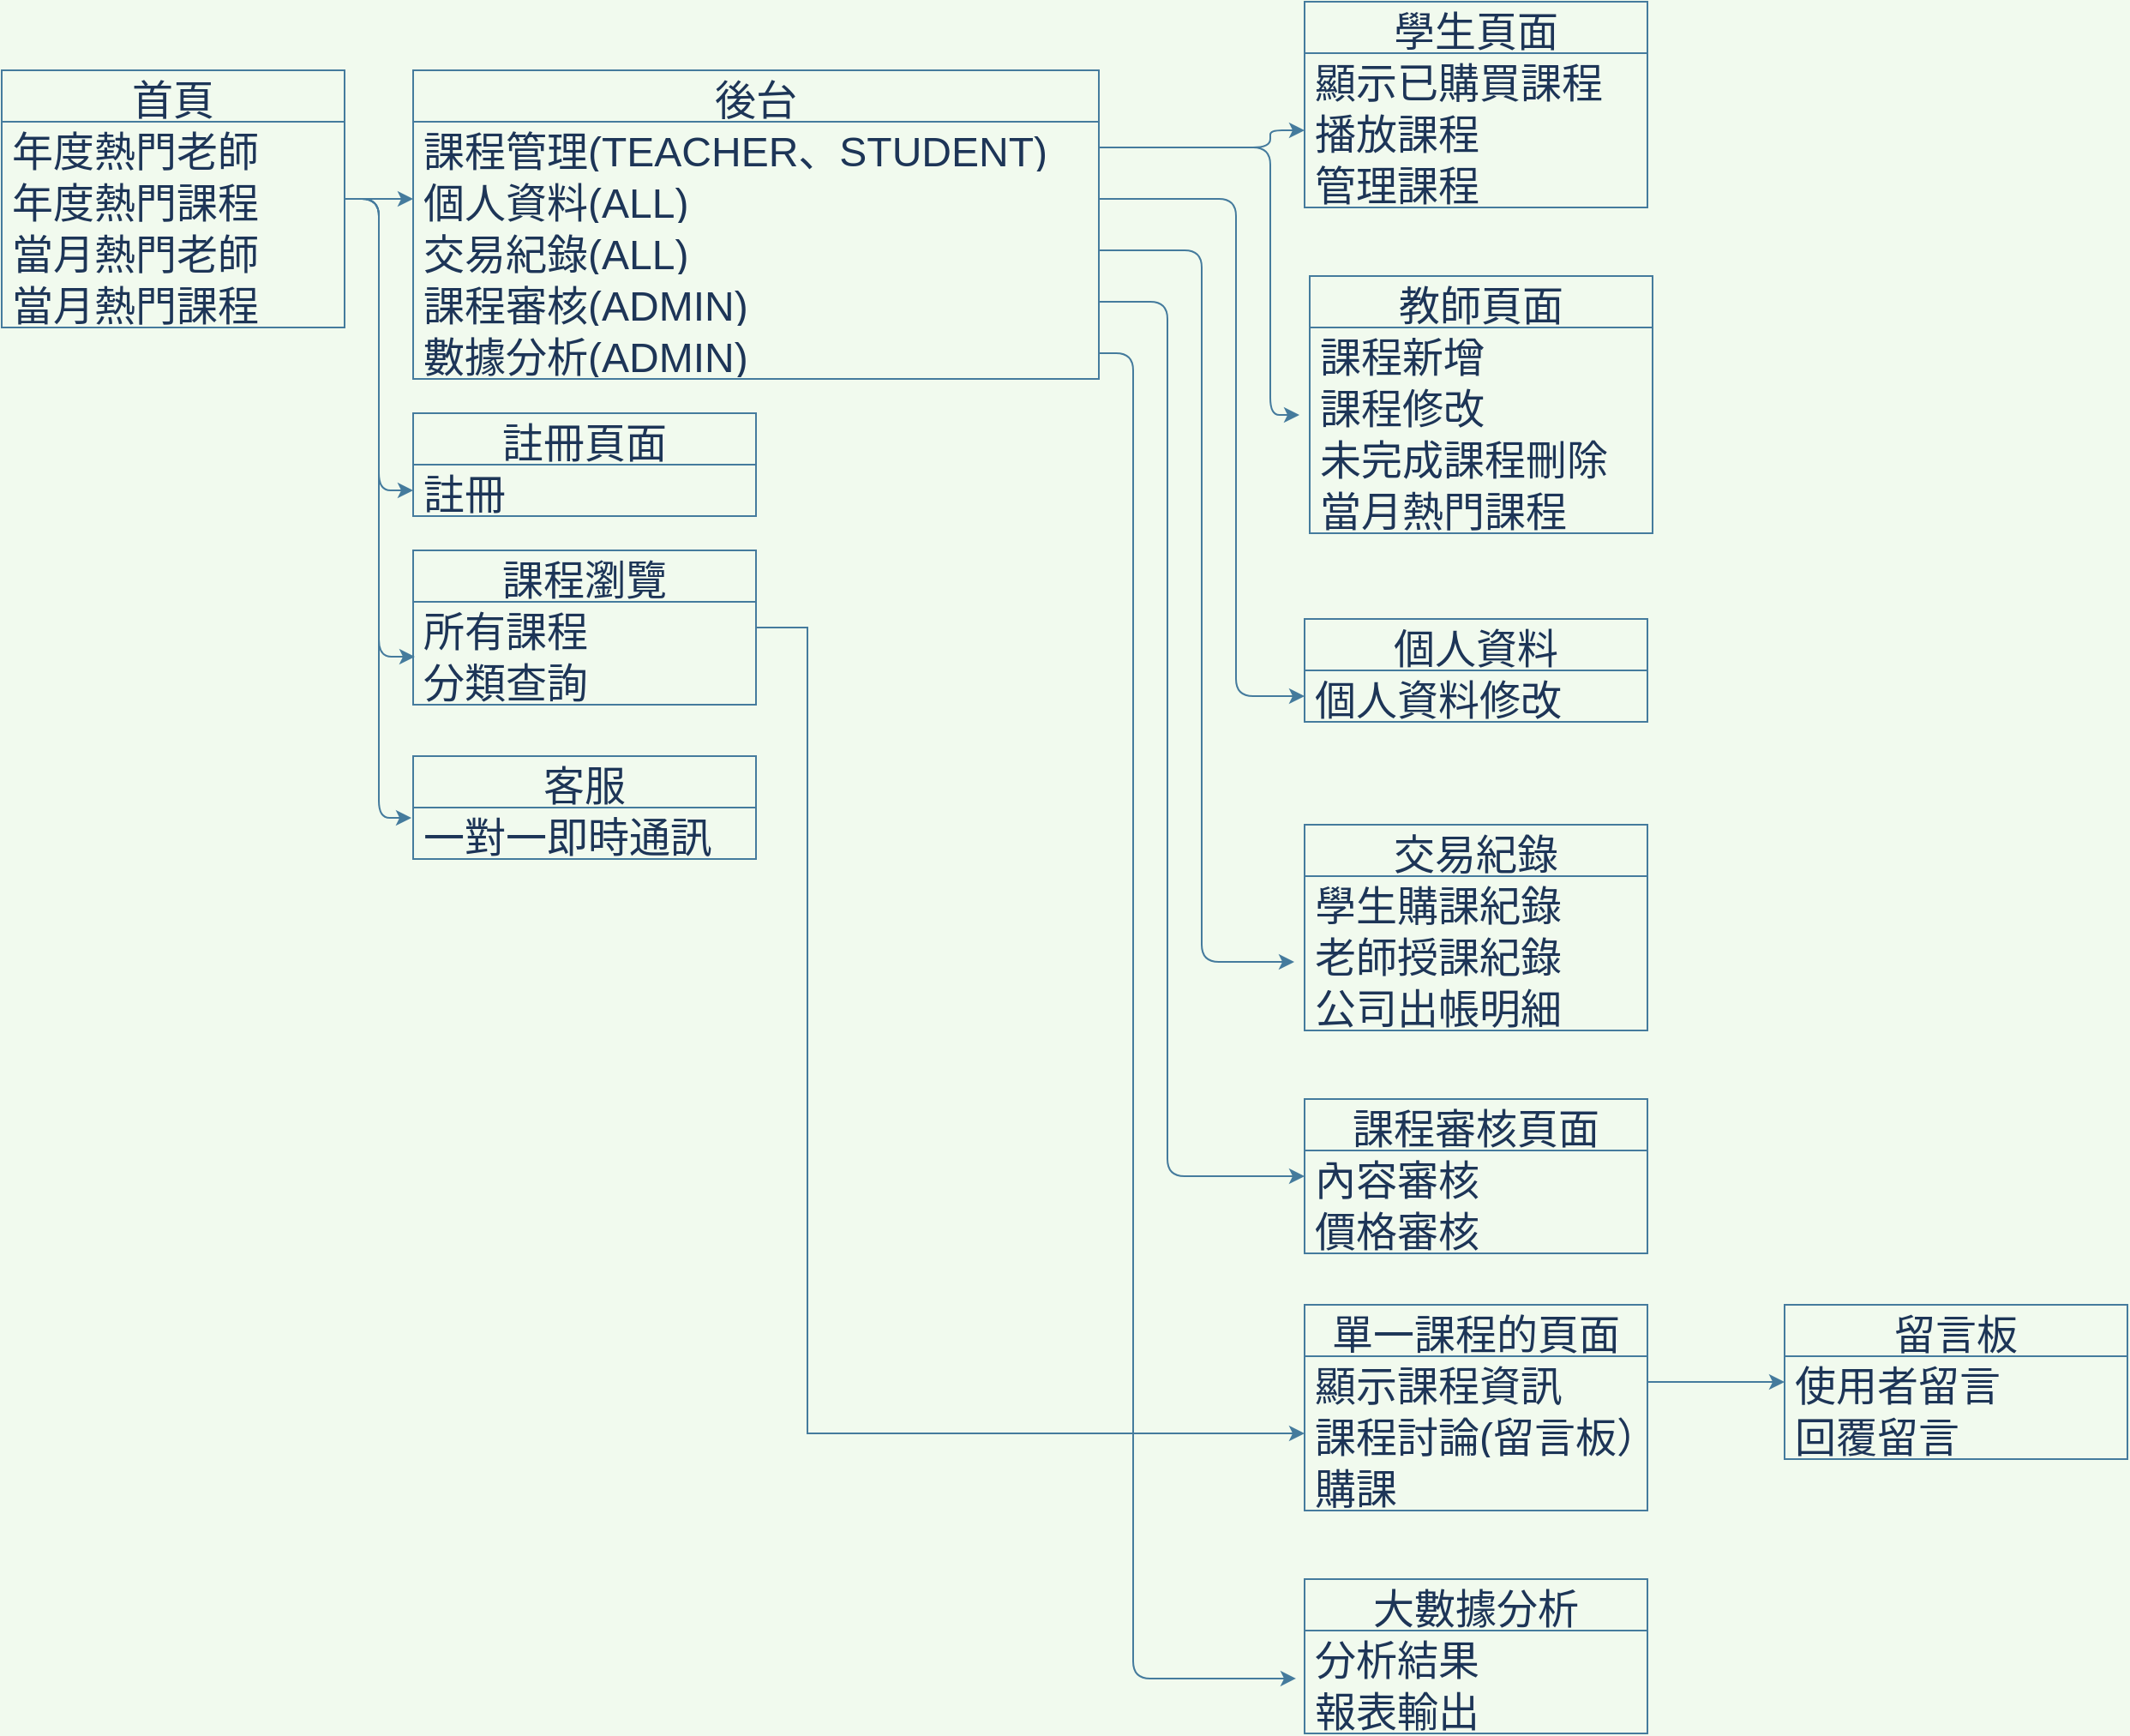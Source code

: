 <mxfile version="16.5.1" type="device"><diagram id="5eixCT4aslgIog5RmQju" name="Page-1"><mxGraphModel dx="2237" dy="1184" grid="1" gridSize="10" guides="1" tooltips="1" connect="1" arrows="1" fold="1" page="0" pageScale="1" pageWidth="827" pageHeight="1169" background="#F1FAEE" math="0" shadow="0"><root><mxCell id="0"/><mxCell id="1" parent="0"/><mxCell id="qsGzzAuagtlAmWLh8xZQ-89" value="首頁" style="swimlane;fontStyle=0;childLayout=stackLayout;horizontal=1;startSize=30;horizontalStack=0;resizeParent=1;resizeParentMax=0;resizeLast=0;collapsible=1;marginBottom=0;fontSize=24;fontColor=#1D3557;strokeColor=#457B9D;fillColor=none;" parent="1" vertex="1"><mxGeometry x="40" y="40" width="200" height="150" as="geometry"><mxRectangle x="40" y="240" width="80" height="30" as="alternateBounds"/></mxGeometry></mxCell><mxCell id="qsGzzAuagtlAmWLh8xZQ-90" value="年度熱門老師" style="text;strokeColor=none;fillColor=none;align=left;verticalAlign=middle;spacingLeft=4;spacingRight=4;overflow=hidden;points=[[0,0.5],[1,0.5]];portConstraint=eastwest;rotatable=0;fontSize=24;fontColor=#1D3557;" parent="qsGzzAuagtlAmWLh8xZQ-89" vertex="1"><mxGeometry y="30" width="200" height="30" as="geometry"/></mxCell><mxCell id="qsGzzAuagtlAmWLh8xZQ-91" value="年度熱門課程" style="text;strokeColor=none;fillColor=none;align=left;verticalAlign=middle;spacingLeft=4;spacingRight=4;overflow=hidden;points=[[0,0.5],[1,0.5]];portConstraint=eastwest;rotatable=0;fontSize=24;fontColor=#1D3557;" parent="qsGzzAuagtlAmWLh8xZQ-89" vertex="1"><mxGeometry y="60" width="200" height="30" as="geometry"/></mxCell><mxCell id="qsGzzAuagtlAmWLh8xZQ-94" value="當月熱門老師" style="text;strokeColor=none;fillColor=none;align=left;verticalAlign=middle;spacingLeft=4;spacingRight=4;overflow=hidden;points=[[0,0.5],[1,0.5]];portConstraint=eastwest;rotatable=0;fontSize=24;fontColor=#1D3557;" parent="qsGzzAuagtlAmWLh8xZQ-89" vertex="1"><mxGeometry y="90" width="200" height="30" as="geometry"/></mxCell><mxCell id="qsGzzAuagtlAmWLh8xZQ-119" value="當月熱門課程" style="text;strokeColor=none;fillColor=none;align=left;verticalAlign=middle;spacingLeft=4;spacingRight=4;overflow=hidden;points=[[0,0.5],[1,0.5]];portConstraint=eastwest;rotatable=0;fontSize=24;fontColor=#1D3557;" parent="qsGzzAuagtlAmWLh8xZQ-89" vertex="1"><mxGeometry y="120" width="200" height="30" as="geometry"/></mxCell><mxCell id="qsGzzAuagtlAmWLh8xZQ-95" value="課程審核頁面" style="swimlane;fontStyle=0;childLayout=stackLayout;horizontal=1;startSize=30;horizontalStack=0;resizeParent=1;resizeParentMax=0;resizeLast=0;collapsible=1;marginBottom=0;fontSize=24;fontColor=#1D3557;strokeColor=#457B9D;fillColor=none;" parent="1" vertex="1"><mxGeometry x="800" y="640" width="200" height="90" as="geometry"><mxRectangle x="780" y="640" width="180" height="30" as="alternateBounds"/></mxGeometry></mxCell><mxCell id="qsGzzAuagtlAmWLh8xZQ-96" value="內容審核" style="text;strokeColor=none;fillColor=none;align=left;verticalAlign=middle;spacingLeft=4;spacingRight=4;overflow=hidden;points=[[0,0.5],[1,0.5]];portConstraint=eastwest;rotatable=0;fontSize=24;fontColor=#1D3557;" parent="qsGzzAuagtlAmWLh8xZQ-95" vertex="1"><mxGeometry y="30" width="200" height="30" as="geometry"/></mxCell><mxCell id="qsGzzAuagtlAmWLh8xZQ-97" value="價格審核" style="text;strokeColor=none;fillColor=none;align=left;verticalAlign=middle;spacingLeft=4;spacingRight=4;overflow=hidden;points=[[0,0.5],[1,0.5]];portConstraint=eastwest;rotatable=0;fontSize=24;fontColor=#1D3557;" parent="qsGzzAuagtlAmWLh8xZQ-95" vertex="1"><mxGeometry y="60" width="200" height="30" as="geometry"/></mxCell><mxCell id="qsGzzAuagtlAmWLh8xZQ-100" value="教師頁面" style="swimlane;fontStyle=0;childLayout=stackLayout;horizontal=1;startSize=30;horizontalStack=0;resizeParent=1;resizeParentMax=0;resizeLast=0;collapsible=1;marginBottom=0;fontSize=24;fontColor=#1D3557;strokeColor=#457B9D;fillColor=none;" parent="1" vertex="1"><mxGeometry x="803" y="160" width="200" height="150" as="geometry"><mxRectangle x="603" y="160" width="130" height="30" as="alternateBounds"/></mxGeometry></mxCell><mxCell id="qsGzzAuagtlAmWLh8xZQ-101" value="課程新增" style="text;strokeColor=none;fillColor=none;align=left;verticalAlign=middle;spacingLeft=4;spacingRight=4;overflow=hidden;points=[[0,0.5],[1,0.5]];portConstraint=eastwest;rotatable=0;fontSize=24;fontColor=#1D3557;" parent="qsGzzAuagtlAmWLh8xZQ-100" vertex="1"><mxGeometry y="30" width="200" height="30" as="geometry"/></mxCell><mxCell id="qsGzzAuagtlAmWLh8xZQ-102" value="課程修改" style="text;strokeColor=none;fillColor=none;align=left;verticalAlign=middle;spacingLeft=4;spacingRight=4;overflow=hidden;points=[[0,0.5],[1,0.5]];portConstraint=eastwest;rotatable=0;fontSize=24;fontColor=#1D3557;" parent="qsGzzAuagtlAmWLh8xZQ-100" vertex="1"><mxGeometry y="60" width="200" height="30" as="geometry"/></mxCell><mxCell id="qsGzzAuagtlAmWLh8xZQ-103" value="未完成課程刪除" style="text;strokeColor=none;fillColor=none;align=left;verticalAlign=middle;spacingLeft=4;spacingRight=4;overflow=hidden;points=[[0,0.5],[1,0.5]];portConstraint=eastwest;rotatable=0;fontSize=24;fontColor=#1D3557;" parent="qsGzzAuagtlAmWLh8xZQ-100" vertex="1"><mxGeometry y="90" width="200" height="30" as="geometry"/></mxCell><mxCell id="qsGzzAuagtlAmWLh8xZQ-104" value="當月熱門課程" style="text;strokeColor=none;fillColor=none;align=left;verticalAlign=middle;spacingLeft=4;spacingRight=4;overflow=hidden;points=[[0,0.5],[1,0.5]];portConstraint=eastwest;rotatable=0;fontSize=24;fontColor=#1D3557;" parent="qsGzzAuagtlAmWLh8xZQ-100" vertex="1"><mxGeometry y="120" width="200" height="30" as="geometry"/></mxCell><mxCell id="qsGzzAuagtlAmWLh8xZQ-105" value="學生頁面" style="swimlane;fontStyle=0;childLayout=stackLayout;horizontal=1;startSize=30;horizontalStack=0;resizeParent=1;resizeParentMax=0;resizeLast=0;collapsible=1;marginBottom=0;fontSize=24;fontColor=#1D3557;strokeColor=#457B9D;fillColor=none;" parent="1" vertex="1"><mxGeometry x="800" width="200" height="120" as="geometry"><mxRectangle x="600" y="320" width="130" height="30" as="alternateBounds"/></mxGeometry></mxCell><mxCell id="qsGzzAuagtlAmWLh8xZQ-106" value="顯示已購買課程" style="text;strokeColor=none;fillColor=none;align=left;verticalAlign=middle;spacingLeft=4;spacingRight=4;overflow=hidden;points=[[0,0.5],[1,0.5]];portConstraint=eastwest;rotatable=0;fontSize=24;fontColor=#1D3557;" parent="qsGzzAuagtlAmWLh8xZQ-105" vertex="1"><mxGeometry y="30" width="200" height="30" as="geometry"/></mxCell><mxCell id="qsGzzAuagtlAmWLh8xZQ-107" value="播放課程" style="text;strokeColor=none;fillColor=none;align=left;verticalAlign=middle;spacingLeft=4;spacingRight=4;overflow=hidden;points=[[0,0.5],[1,0.5]];portConstraint=eastwest;rotatable=0;fontSize=24;fontColor=#1D3557;" parent="qsGzzAuagtlAmWLh8xZQ-105" vertex="1"><mxGeometry y="60" width="200" height="30" as="geometry"/></mxCell><mxCell id="qsGzzAuagtlAmWLh8xZQ-108" value="管理課程" style="text;strokeColor=none;fillColor=none;align=left;verticalAlign=middle;spacingLeft=4;spacingRight=4;overflow=hidden;points=[[0,0.5],[1,0.5]];portConstraint=eastwest;rotatable=0;fontSize=24;fontColor=#1D3557;" parent="qsGzzAuagtlAmWLh8xZQ-105" vertex="1"><mxGeometry y="90" width="200" height="30" as="geometry"/></mxCell><mxCell id="qsGzzAuagtlAmWLh8xZQ-110" value="交易紀錄" style="swimlane;fontStyle=0;childLayout=stackLayout;horizontal=1;startSize=30;horizontalStack=0;resizeParent=1;resizeParentMax=0;resizeLast=0;collapsible=1;marginBottom=0;fontSize=24;fontColor=#1D3557;strokeColor=#457B9D;fillColor=none;" parent="1" vertex="1"><mxGeometry x="800" y="480" width="200" height="120" as="geometry"><mxRectangle x="400" y="40" width="130" height="30" as="alternateBounds"/></mxGeometry></mxCell><mxCell id="qsGzzAuagtlAmWLh8xZQ-111" value="學生購課紀錄" style="text;strokeColor=none;fillColor=none;align=left;verticalAlign=middle;spacingLeft=4;spacingRight=4;overflow=hidden;points=[[0,0.5],[1,0.5]];portConstraint=eastwest;rotatable=0;fontSize=24;fontColor=#1D3557;" parent="qsGzzAuagtlAmWLh8xZQ-110" vertex="1"><mxGeometry y="30" width="200" height="30" as="geometry"/></mxCell><mxCell id="qsGzzAuagtlAmWLh8xZQ-112" value="老師授課紀錄" style="text;strokeColor=none;fillColor=none;align=left;verticalAlign=middle;spacingLeft=4;spacingRight=4;overflow=hidden;points=[[0,0.5],[1,0.5]];portConstraint=eastwest;rotatable=0;fontSize=24;fontColor=#1D3557;" parent="qsGzzAuagtlAmWLh8xZQ-110" vertex="1"><mxGeometry y="60" width="200" height="30" as="geometry"/></mxCell><mxCell id="qsGzzAuagtlAmWLh8xZQ-113" value="公司出帳明細" style="text;strokeColor=none;fillColor=none;align=left;verticalAlign=middle;spacingLeft=4;spacingRight=4;overflow=hidden;points=[[0,0.5],[1,0.5]];portConstraint=eastwest;rotatable=0;fontSize=24;fontColor=#1D3557;" parent="qsGzzAuagtlAmWLh8xZQ-110" vertex="1"><mxGeometry y="90" width="200" height="30" as="geometry"/></mxCell><mxCell id="qsGzzAuagtlAmWLh8xZQ-115" value="課程瀏覽" style="swimlane;fontStyle=0;childLayout=stackLayout;horizontal=1;startSize=30;horizontalStack=0;resizeParent=1;resizeParentMax=0;resizeLast=0;collapsible=1;marginBottom=0;fontSize=24;fontColor=#1D3557;strokeColor=#457B9D;fillColor=none;" parent="1" vertex="1"><mxGeometry x="280" y="320" width="200" height="90" as="geometry"><mxRectangle x="400" y="680" width="130" height="30" as="alternateBounds"/></mxGeometry></mxCell><mxCell id="qsGzzAuagtlAmWLh8xZQ-116" value="所有課程" style="text;strokeColor=none;fillColor=none;align=left;verticalAlign=middle;spacingLeft=4;spacingRight=4;overflow=hidden;points=[[0,0.5],[1,0.5]];portConstraint=eastwest;rotatable=0;fontSize=24;fontColor=#1D3557;" parent="qsGzzAuagtlAmWLh8xZQ-115" vertex="1"><mxGeometry y="30" width="200" height="30" as="geometry"/></mxCell><mxCell id="qsGzzAuagtlAmWLh8xZQ-147" value="分類查詢" style="text;strokeColor=none;fillColor=none;align=left;verticalAlign=middle;spacingLeft=4;spacingRight=4;overflow=hidden;points=[[0,0.5],[1,0.5]];portConstraint=eastwest;rotatable=0;fontSize=24;fontColor=#1D3557;" parent="qsGzzAuagtlAmWLh8xZQ-115" vertex="1"><mxGeometry y="60" width="200" height="30" as="geometry"/></mxCell><mxCell id="qsGzzAuagtlAmWLh8xZQ-120" value="註冊頁面" style="swimlane;fontStyle=0;childLayout=stackLayout;horizontal=1;startSize=30;horizontalStack=0;resizeParent=1;resizeParentMax=0;resizeLast=0;collapsible=1;marginBottom=0;fontSize=24;fontColor=#1D3557;strokeColor=#457B9D;fillColor=none;" parent="1" vertex="1"><mxGeometry x="280" y="240" width="200" height="60" as="geometry"><mxRectangle x="280" y="40" width="130" height="30" as="alternateBounds"/></mxGeometry></mxCell><mxCell id="qsGzzAuagtlAmWLh8xZQ-123" value="註冊" style="text;strokeColor=none;fillColor=none;align=left;verticalAlign=middle;spacingLeft=4;spacingRight=4;overflow=hidden;points=[[0,0.5],[1,0.5]];portConstraint=eastwest;rotatable=0;fontSize=24;fontColor=#1D3557;" parent="qsGzzAuagtlAmWLh8xZQ-120" vertex="1"><mxGeometry y="30" width="200" height="30" as="geometry"/></mxCell><mxCell id="qsGzzAuagtlAmWLh8xZQ-124" value="個人資料" style="swimlane;fontStyle=0;childLayout=stackLayout;horizontal=1;startSize=30;horizontalStack=0;resizeParent=1;resizeParentMax=0;resizeLast=0;collapsible=1;marginBottom=0;fontSize=24;fontColor=#1D3557;strokeColor=#457B9D;fillColor=none;" parent="1" vertex="1"><mxGeometry x="800" y="360" width="200" height="60" as="geometry"><mxRectangle x="40" y="240" width="80" height="30" as="alternateBounds"/></mxGeometry></mxCell><mxCell id="qsGzzAuagtlAmWLh8xZQ-125" value="個人資料修改" style="text;strokeColor=none;fillColor=none;align=left;verticalAlign=middle;spacingLeft=4;spacingRight=4;overflow=hidden;points=[[0,0.5],[1,0.5]];portConstraint=eastwest;rotatable=0;fontSize=24;fontColor=#1D3557;" parent="qsGzzAuagtlAmWLh8xZQ-124" vertex="1"><mxGeometry y="30" width="200" height="30" as="geometry"/></mxCell><mxCell id="qsGzzAuagtlAmWLh8xZQ-130" value="後台" style="swimlane;fontStyle=0;childLayout=stackLayout;horizontal=1;startSize=30;horizontalStack=0;resizeParent=1;resizeParentMax=0;resizeLast=0;collapsible=1;marginBottom=0;fontSize=24;fontColor=#1D3557;strokeColor=#457B9D;fillColor=none;" parent="1" vertex="1"><mxGeometry x="280" y="40" width="400" height="180" as="geometry"><mxRectangle x="40" y="240" width="80" height="30" as="alternateBounds"/></mxGeometry></mxCell><mxCell id="qsGzzAuagtlAmWLh8xZQ-132" value="課程管理(TEACHER、STUDENT)" style="text;strokeColor=none;fillColor=none;align=left;verticalAlign=middle;spacingLeft=4;spacingRight=4;overflow=hidden;points=[[0,0.5],[1,0.5]];portConstraint=eastwest;rotatable=0;fontSize=24;fontColor=#1D3557;" parent="qsGzzAuagtlAmWLh8xZQ-130" vertex="1"><mxGeometry y="30" width="400" height="30" as="geometry"/></mxCell><mxCell id="qsGzzAuagtlAmWLh8xZQ-131" value="個人資料(ALL)" style="text;strokeColor=none;fillColor=none;align=left;verticalAlign=middle;spacingLeft=4;spacingRight=4;overflow=hidden;points=[[0,0.5],[1,0.5]];portConstraint=eastwest;rotatable=0;fontSize=24;fontColor=#1D3557;" parent="qsGzzAuagtlAmWLh8xZQ-130" vertex="1"><mxGeometry y="60" width="400" height="30" as="geometry"/></mxCell><mxCell id="qsGzzAuagtlAmWLh8xZQ-134" value="交易紀錄(ALL)" style="text;strokeColor=none;fillColor=none;align=left;verticalAlign=middle;spacingLeft=4;spacingRight=4;overflow=hidden;points=[[0,0.5],[1,0.5]];portConstraint=eastwest;rotatable=0;fontSize=24;fontColor=#1D3557;" parent="qsGzzAuagtlAmWLh8xZQ-130" vertex="1"><mxGeometry y="90" width="400" height="30" as="geometry"/></mxCell><mxCell id="qsGzzAuagtlAmWLh8xZQ-142" value="課程審核(ADMIN)" style="text;strokeColor=none;fillColor=none;align=left;verticalAlign=middle;spacingLeft=4;spacingRight=4;overflow=hidden;points=[[0,0.5],[1,0.5]];portConstraint=eastwest;rotatable=0;fontSize=24;fontColor=#1D3557;" parent="qsGzzAuagtlAmWLh8xZQ-130" vertex="1"><mxGeometry y="120" width="400" height="30" as="geometry"/></mxCell><mxCell id="K8eNEzMpRpXXBS1rbpg5-1" value="數據分析(ADMIN)" style="text;strokeColor=none;fillColor=none;align=left;verticalAlign=middle;spacingLeft=4;spacingRight=4;overflow=hidden;points=[[0,0.5],[1,0.5]];portConstraint=eastwest;rotatable=0;fontSize=24;fontColor=#1D3557;" vertex="1" parent="qsGzzAuagtlAmWLh8xZQ-130"><mxGeometry y="150" width="400" height="30" as="geometry"/></mxCell><mxCell id="qsGzzAuagtlAmWLh8xZQ-144" value="客服" style="swimlane;fontStyle=0;childLayout=stackLayout;horizontal=1;startSize=30;horizontalStack=0;resizeParent=1;resizeParentMax=0;resizeLast=0;collapsible=1;marginBottom=0;fontSize=24;fontColor=#1D3557;strokeColor=#457B9D;fillColor=none;" parent="1" vertex="1"><mxGeometry x="280" y="440" width="200" height="60" as="geometry"><mxRectangle x="400" y="680" width="130" height="30" as="alternateBounds"/></mxGeometry></mxCell><mxCell id="qsGzzAuagtlAmWLh8xZQ-145" value="一對一即時通訊" style="text;strokeColor=none;fillColor=none;align=left;verticalAlign=middle;spacingLeft=4;spacingRight=4;overflow=hidden;points=[[0,0.5],[1,0.5]];portConstraint=eastwest;rotatable=0;fontSize=24;fontColor=#1D3557;" parent="qsGzzAuagtlAmWLh8xZQ-144" vertex="1"><mxGeometry y="30" width="200" height="30" as="geometry"/></mxCell><mxCell id="qsGzzAuagtlAmWLh8xZQ-148" value="單一課程的頁面" style="swimlane;fontStyle=0;childLayout=stackLayout;horizontal=1;startSize=30;horizontalStack=0;resizeParent=1;resizeParentMax=0;resizeLast=0;collapsible=1;marginBottom=0;fontSize=24;fontColor=#1D3557;strokeColor=#457B9D;fillColor=none;" parent="1" vertex="1"><mxGeometry x="800" y="760" width="200" height="120" as="geometry"><mxRectangle x="400" y="680" width="130" height="30" as="alternateBounds"/></mxGeometry></mxCell><mxCell id="qsGzzAuagtlAmWLh8xZQ-149" value="顯示課程資訊" style="text;strokeColor=none;fillColor=none;align=left;verticalAlign=middle;spacingLeft=4;spacingRight=4;overflow=hidden;points=[[0,0.5],[1,0.5]];portConstraint=eastwest;rotatable=0;fontSize=24;fontColor=#1D3557;" parent="qsGzzAuagtlAmWLh8xZQ-148" vertex="1"><mxGeometry y="30" width="200" height="30" as="geometry"/></mxCell><mxCell id="qsGzzAuagtlAmWLh8xZQ-150" value="課程討論(留言板）" style="text;strokeColor=none;fillColor=none;align=left;verticalAlign=middle;spacingLeft=4;spacingRight=4;overflow=hidden;points=[[0,0.5],[1,0.5]];portConstraint=eastwest;rotatable=0;fontSize=24;fontColor=#1D3557;" parent="qsGzzAuagtlAmWLh8xZQ-148" vertex="1"><mxGeometry y="60" width="200" height="30" as="geometry"/></mxCell><mxCell id="qsGzzAuagtlAmWLh8xZQ-151" value="購課" style="text;strokeColor=none;fillColor=none;align=left;verticalAlign=middle;spacingLeft=4;spacingRight=4;overflow=hidden;points=[[0,0.5],[1,0.5]];portConstraint=eastwest;rotatable=0;fontSize=24;fontColor=#1D3557;" parent="qsGzzAuagtlAmWLh8xZQ-148" vertex="1"><mxGeometry y="90" width="200" height="30" as="geometry"/></mxCell><mxCell id="qsGzzAuagtlAmWLh8xZQ-152" style="edgeStyle=orthogonalEdgeStyle;rounded=0;orthogonalLoop=1;jettySize=auto;html=1;entryX=0;entryY=0.5;entryDx=0;entryDy=0;fontSize=24;fontColor=#1D3557;strokeColor=#457B9D;labelBackgroundColor=#F1FAEE;" parent="1" source="qsGzzAuagtlAmWLh8xZQ-116" target="qsGzzAuagtlAmWLh8xZQ-150" edge="1"><mxGeometry relative="1" as="geometry"><Array as="points"><mxPoint x="510" y="365"/><mxPoint x="510" y="835"/></Array></mxGeometry></mxCell><mxCell id="qsGzzAuagtlAmWLh8xZQ-153" value="留言板" style="swimlane;fontStyle=0;childLayout=stackLayout;horizontal=1;startSize=30;horizontalStack=0;resizeParent=1;resizeParentMax=0;resizeLast=0;collapsible=1;marginBottom=0;fontSize=24;fontColor=#1D3557;strokeColor=#457B9D;fillColor=none;" parent="1" vertex="1"><mxGeometry x="1080" y="760" width="200" height="90" as="geometry"><mxRectangle x="400" y="680" width="130" height="30" as="alternateBounds"/></mxGeometry></mxCell><mxCell id="qsGzzAuagtlAmWLh8xZQ-156" value="使用者留言" style="text;strokeColor=none;fillColor=none;align=left;verticalAlign=middle;spacingLeft=4;spacingRight=4;overflow=hidden;points=[[0,0.5],[1,0.5]];portConstraint=eastwest;rotatable=0;fontSize=24;fontColor=#1D3557;" parent="qsGzzAuagtlAmWLh8xZQ-153" vertex="1"><mxGeometry y="30" width="200" height="30" as="geometry"/></mxCell><mxCell id="qsGzzAuagtlAmWLh8xZQ-155" value="回覆留言" style="text;strokeColor=none;fillColor=none;align=left;verticalAlign=middle;spacingLeft=4;spacingRight=4;overflow=hidden;points=[[0,0.5],[1,0.5]];portConstraint=eastwest;rotatable=0;fontSize=24;fontColor=#1D3557;" parent="qsGzzAuagtlAmWLh8xZQ-153" vertex="1"><mxGeometry y="60" width="200" height="30" as="geometry"/></mxCell><mxCell id="K8eNEzMpRpXXBS1rbpg5-2" value="大數據分析" style="swimlane;fontStyle=0;childLayout=stackLayout;horizontal=1;startSize=30;horizontalStack=0;resizeParent=1;resizeParentMax=0;resizeLast=0;collapsible=1;marginBottom=0;fontSize=24;fontColor=#1D3557;strokeColor=#457B9D;fillColor=none;" vertex="1" parent="1"><mxGeometry x="800" y="920" width="200" height="90" as="geometry"><mxRectangle x="400" y="680" width="130" height="30" as="alternateBounds"/></mxGeometry></mxCell><mxCell id="K8eNEzMpRpXXBS1rbpg5-3" value="分析結果" style="text;strokeColor=none;fillColor=none;align=left;verticalAlign=middle;spacingLeft=4;spacingRight=4;overflow=hidden;points=[[0,0.5],[1,0.5]];portConstraint=eastwest;rotatable=0;fontSize=24;fontColor=#1D3557;" vertex="1" parent="K8eNEzMpRpXXBS1rbpg5-2"><mxGeometry y="30" width="200" height="30" as="geometry"/></mxCell><mxCell id="K8eNEzMpRpXXBS1rbpg5-4" value="報表輸出" style="text;strokeColor=none;fillColor=none;align=left;verticalAlign=middle;spacingLeft=4;spacingRight=4;overflow=hidden;points=[[0,0.5],[1,0.5]];portConstraint=eastwest;rotatable=0;fontSize=24;fontColor=#1D3557;" vertex="1" parent="K8eNEzMpRpXXBS1rbpg5-2"><mxGeometry y="60" width="200" height="30" as="geometry"/></mxCell><mxCell id="K8eNEzMpRpXXBS1rbpg5-7" style="edgeStyle=orthogonalEdgeStyle;curved=0;rounded=1;sketch=0;orthogonalLoop=1;jettySize=auto;html=1;entryX=-0.025;entryY=-0.067;entryDx=0;entryDy=0;entryPerimeter=0;fontColor=#1D3557;strokeColor=#457B9D;fillColor=#A8DADC;" edge="1" parent="1" source="K8eNEzMpRpXXBS1rbpg5-1" target="K8eNEzMpRpXXBS1rbpg5-4"><mxGeometry relative="1" as="geometry"><Array as="points"><mxPoint x="700" y="205"/><mxPoint x="700" y="978"/></Array></mxGeometry></mxCell><mxCell id="K8eNEzMpRpXXBS1rbpg5-8" style="edgeStyle=orthogonalEdgeStyle;curved=0;rounded=1;sketch=0;orthogonalLoop=1;jettySize=auto;html=1;entryX=0;entryY=0.5;entryDx=0;entryDy=0;fontColor=#1D3557;strokeColor=#457B9D;fillColor=#A8DADC;" edge="1" parent="1" source="qsGzzAuagtlAmWLh8xZQ-142" target="qsGzzAuagtlAmWLh8xZQ-96"><mxGeometry relative="1" as="geometry"><Array as="points"><mxPoint x="720" y="175"/><mxPoint x="720" y="685"/></Array></mxGeometry></mxCell><mxCell id="K8eNEzMpRpXXBS1rbpg5-9" style="edgeStyle=orthogonalEdgeStyle;curved=0;rounded=1;sketch=0;orthogonalLoop=1;jettySize=auto;html=1;entryX=-0.03;entryY=0.667;entryDx=0;entryDy=0;entryPerimeter=0;fontColor=#1D3557;strokeColor=#457B9D;fillColor=#A8DADC;" edge="1" parent="1" source="qsGzzAuagtlAmWLh8xZQ-134" target="qsGzzAuagtlAmWLh8xZQ-112"><mxGeometry relative="1" as="geometry"/></mxCell><mxCell id="K8eNEzMpRpXXBS1rbpg5-10" style="edgeStyle=orthogonalEdgeStyle;curved=0;rounded=1;sketch=0;orthogonalLoop=1;jettySize=auto;html=1;entryX=0;entryY=0.5;entryDx=0;entryDy=0;fontColor=#1D3557;strokeColor=#457B9D;fillColor=#A8DADC;" edge="1" parent="1" source="qsGzzAuagtlAmWLh8xZQ-131" target="qsGzzAuagtlAmWLh8xZQ-125"><mxGeometry relative="1" as="geometry"><Array as="points"><mxPoint x="760" y="115"/><mxPoint x="760" y="405"/></Array></mxGeometry></mxCell><mxCell id="K8eNEzMpRpXXBS1rbpg5-11" style="edgeStyle=orthogonalEdgeStyle;curved=0;rounded=1;sketch=0;orthogonalLoop=1;jettySize=auto;html=1;exitX=1;exitY=0.5;exitDx=0;exitDy=0;entryX=0;entryY=0.5;entryDx=0;entryDy=0;fontColor=#1D3557;strokeColor=#457B9D;fillColor=#A8DADC;" edge="1" parent="1" source="qsGzzAuagtlAmWLh8xZQ-132" target="qsGzzAuagtlAmWLh8xZQ-107"><mxGeometry relative="1" as="geometry"><Array as="points"><mxPoint x="780" y="85"/><mxPoint x="780" y="75"/></Array></mxGeometry></mxCell><mxCell id="K8eNEzMpRpXXBS1rbpg5-12" style="edgeStyle=orthogonalEdgeStyle;curved=0;rounded=1;sketch=0;orthogonalLoop=1;jettySize=auto;html=1;entryX=-0.03;entryY=0.7;entryDx=0;entryDy=0;entryPerimeter=0;fontColor=#1D3557;strokeColor=#457B9D;fillColor=#A8DADC;" edge="1" parent="1" source="qsGzzAuagtlAmWLh8xZQ-132" target="qsGzzAuagtlAmWLh8xZQ-102"><mxGeometry relative="1" as="geometry"><Array as="points"><mxPoint x="780" y="85"/><mxPoint x="780" y="241"/></Array></mxGeometry></mxCell><mxCell id="K8eNEzMpRpXXBS1rbpg5-14" style="edgeStyle=orthogonalEdgeStyle;curved=0;rounded=1;sketch=0;orthogonalLoop=1;jettySize=auto;html=1;entryX=0;entryY=0.5;entryDx=0;entryDy=0;fontColor=#1D3557;strokeColor=#457B9D;fillColor=#A8DADC;" edge="1" parent="1" source="qsGzzAuagtlAmWLh8xZQ-149" target="qsGzzAuagtlAmWLh8xZQ-156"><mxGeometry relative="1" as="geometry"/></mxCell><mxCell id="K8eNEzMpRpXXBS1rbpg5-15" style="edgeStyle=orthogonalEdgeStyle;curved=0;rounded=1;sketch=0;orthogonalLoop=1;jettySize=auto;html=1;entryX=0;entryY=0.5;entryDx=0;entryDy=0;fontColor=#1D3557;strokeColor=#457B9D;fillColor=#A8DADC;" edge="1" parent="1" source="qsGzzAuagtlAmWLh8xZQ-91" target="qsGzzAuagtlAmWLh8xZQ-131"><mxGeometry relative="1" as="geometry"/></mxCell><mxCell id="K8eNEzMpRpXXBS1rbpg5-16" style="edgeStyle=orthogonalEdgeStyle;curved=0;rounded=1;sketch=0;orthogonalLoop=1;jettySize=auto;html=1;entryX=0;entryY=0.5;entryDx=0;entryDy=0;fontColor=#1D3557;strokeColor=#457B9D;fillColor=#A8DADC;" edge="1" parent="1" source="qsGzzAuagtlAmWLh8xZQ-91" target="qsGzzAuagtlAmWLh8xZQ-123"><mxGeometry relative="1" as="geometry"/></mxCell><mxCell id="K8eNEzMpRpXXBS1rbpg5-17" style="edgeStyle=orthogonalEdgeStyle;curved=0;rounded=1;sketch=0;orthogonalLoop=1;jettySize=auto;html=1;entryX=0.005;entryY=0.067;entryDx=0;entryDy=0;entryPerimeter=0;fontColor=#1D3557;strokeColor=#457B9D;fillColor=#A8DADC;" edge="1" parent="1" source="qsGzzAuagtlAmWLh8xZQ-91" target="qsGzzAuagtlAmWLh8xZQ-147"><mxGeometry relative="1" as="geometry"/></mxCell><mxCell id="K8eNEzMpRpXXBS1rbpg5-18" style="edgeStyle=orthogonalEdgeStyle;curved=0;rounded=1;sketch=0;orthogonalLoop=1;jettySize=auto;html=1;entryX=-0.005;entryY=0.2;entryDx=0;entryDy=0;entryPerimeter=0;fontColor=#1D3557;strokeColor=#457B9D;fillColor=#A8DADC;" edge="1" parent="1" source="qsGzzAuagtlAmWLh8xZQ-91" target="qsGzzAuagtlAmWLh8xZQ-145"><mxGeometry relative="1" as="geometry"/></mxCell></root></mxGraphModel></diagram></mxfile>